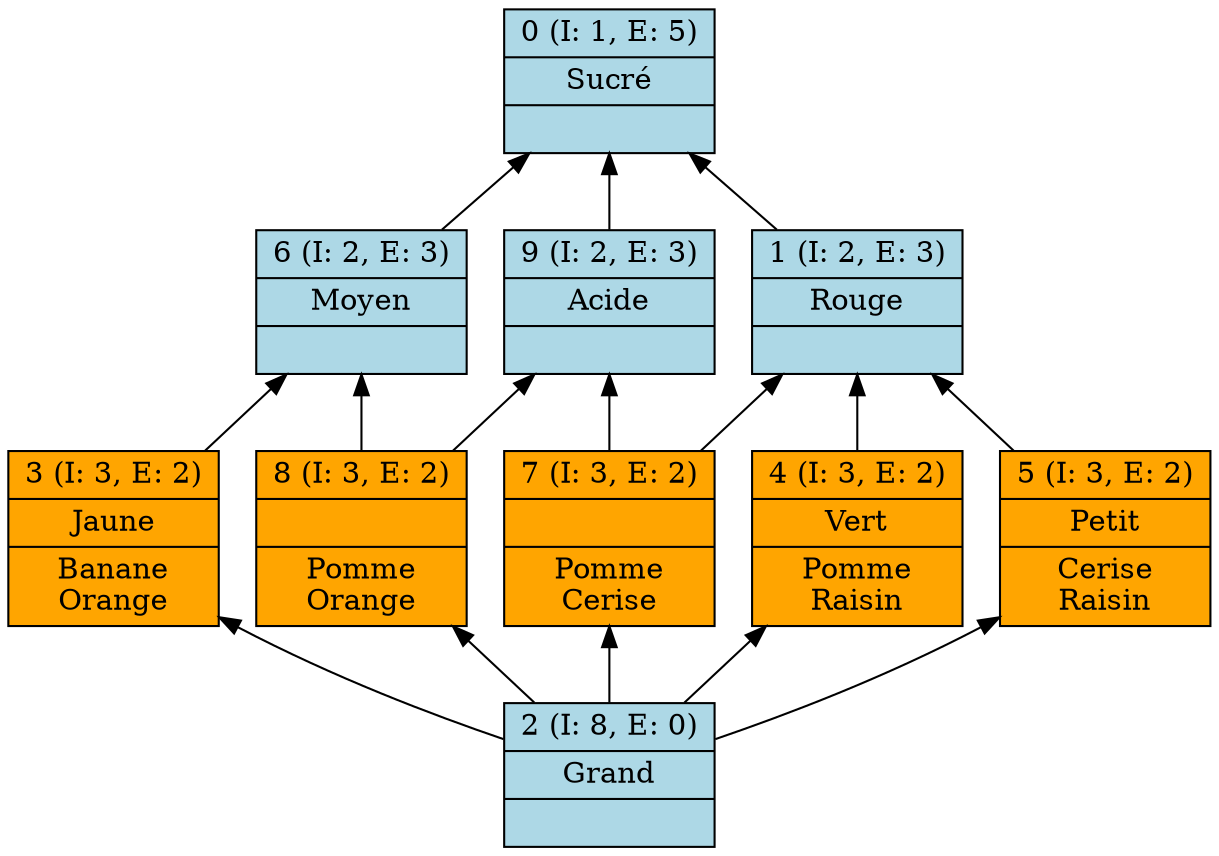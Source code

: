 digraph G { 
	rankdir=BT;
0 [shape=record,style=filled,fillcolor=lightblue,label="{0 (I: 1, E: 5)|Sucré\n|}"];
1 [shape=record,style=filled,fillcolor=lightblue,label="{1 (I: 2, E: 3)|Rouge\n|}"];
2 [shape=record,style=filled,fillcolor=lightblue,label="{2 (I: 8, E: 0)|Grand\n|}"];
3 [shape=record,style=filled,fillcolor=orange,label="{3 (I: 3, E: 2)|Jaune\n|Banane\nOrange\n}"];
4 [shape=record,style=filled,fillcolor=orange,label="{4 (I: 3, E: 2)|Vert\n|Pomme\nRaisin\n}"];
5 [shape=record,style=filled,fillcolor=orange,label="{5 (I: 3, E: 2)|Petit\n|Cerise\nRaisin\n}"];
6 [shape=record,style=filled,fillcolor=lightblue,label="{6 (I: 2, E: 3)|Moyen\n|}"];
7 [shape=record,style=filled,fillcolor=orange,label="{7 (I: 3, E: 2)||Pomme\nCerise\n}"];
8 [shape=record,style=filled,fillcolor=orange,label="{8 (I: 3, E: 2)||Pomme\nOrange\n}"];
9 [shape=record,style=filled,fillcolor=lightblue,label="{9 (I: 2, E: 3)|Acide\n|}"];
	1 -> 0
	2 -> 3
	2 -> 4
	2 -> 5
	2 -> 7
	2 -> 8
	3 -> 6
	4 -> 1
	5 -> 1
	6 -> 0
	7 -> 1
	7 -> 9
	8 -> 6
	8 -> 9
	9 -> 0
}
